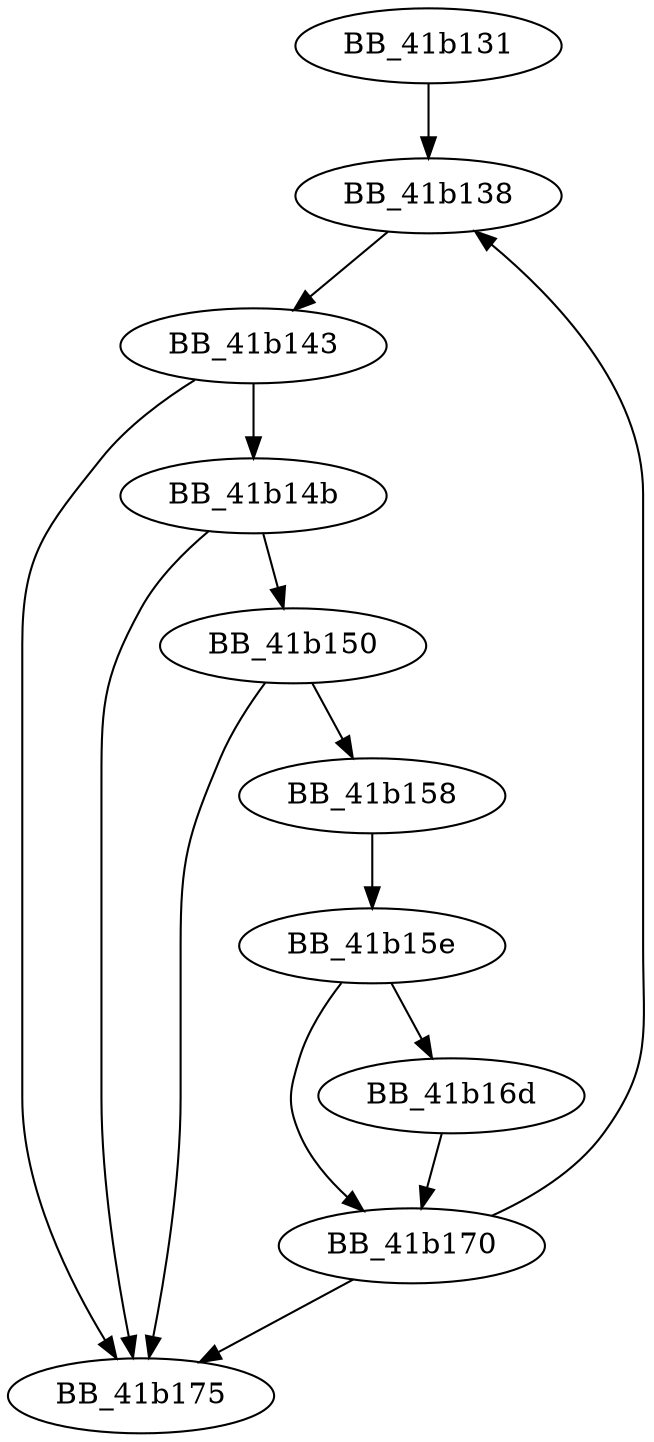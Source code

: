 DiGraph __realloc_crt{
BB_41b131->BB_41b138
BB_41b138->BB_41b143
BB_41b143->BB_41b14b
BB_41b143->BB_41b175
BB_41b14b->BB_41b150
BB_41b14b->BB_41b175
BB_41b150->BB_41b158
BB_41b150->BB_41b175
BB_41b158->BB_41b15e
BB_41b15e->BB_41b16d
BB_41b15e->BB_41b170
BB_41b16d->BB_41b170
BB_41b170->BB_41b138
BB_41b170->BB_41b175
}
